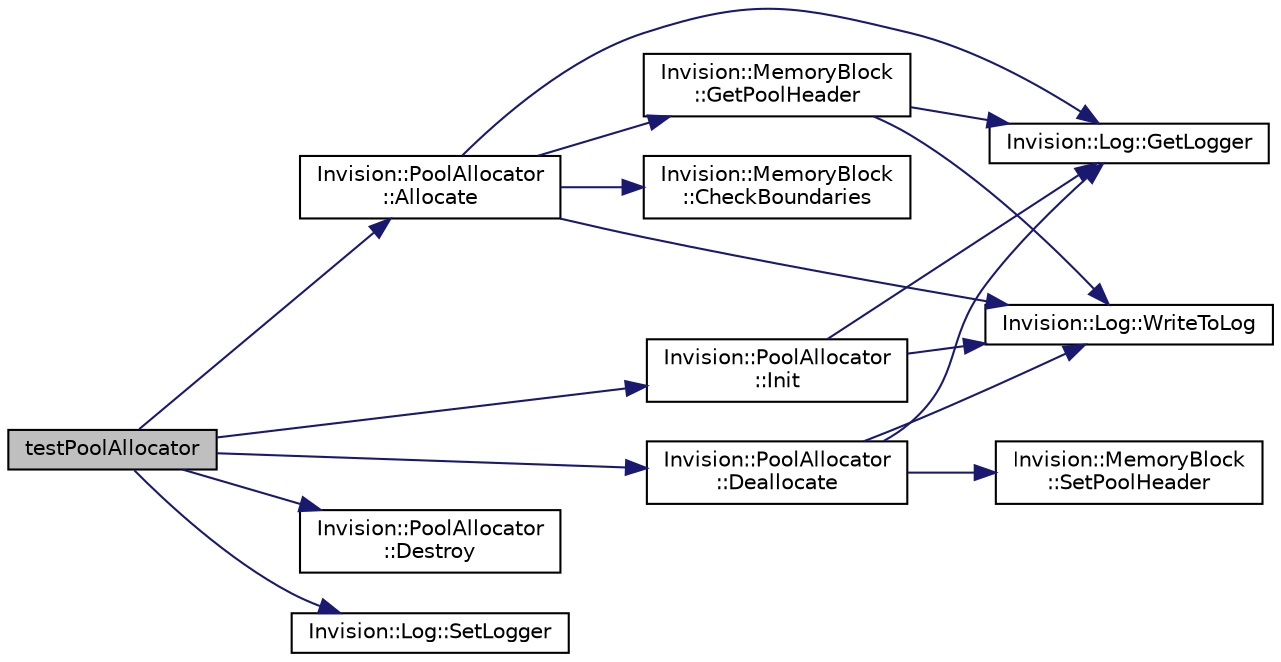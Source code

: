 digraph "testPoolAllocator"
{
 // LATEX_PDF_SIZE
  edge [fontname="Helvetica",fontsize="10",labelfontname="Helvetica",labelfontsize="10"];
  node [fontname="Helvetica",fontsize="10",shape=record];
  rankdir="LR";
  Node1 [label="testPoolAllocator",height=0.2,width=0.4,color="black", fillcolor="grey75", style="filled", fontcolor="black",tooltip=" "];
  Node1 -> Node2 [color="midnightblue",fontsize="10",style="solid",fontname="Helvetica"];
  Node2 [label="Invision::PoolAllocator\l::Allocate",height=0.2,width=0.4,color="black", fillcolor="white", style="filled",URL="$class_invision_1_1_pool_allocator.html#afd9c61395fa059715ddd36dbd7406335",tooltip=" "];
  Node2 -> Node3 [color="midnightblue",fontsize="10",style="solid",fontname="Helvetica"];
  Node3 [label="Invision::MemoryBlock\l::CheckBoundaries",height=0.2,width=0.4,color="black", fillcolor="white", style="filled",URL="$class_invision_1_1_memory_block.html#ac8493c0d1c62ce566e2028808940a9c9",tooltip=" "];
  Node2 -> Node4 [color="midnightblue",fontsize="10",style="solid",fontname="Helvetica"];
  Node4 [label="Invision::Log::GetLogger",height=0.2,width=0.4,color="black", fillcolor="white", style="filled",URL="$class_invision_1_1_log.html#a4405d17191a7b5036c84c21641dd51e3",tooltip=" "];
  Node2 -> Node5 [color="midnightblue",fontsize="10",style="solid",fontname="Helvetica"];
  Node5 [label="Invision::MemoryBlock\l::GetPoolHeader",height=0.2,width=0.4,color="black", fillcolor="white", style="filled",URL="$class_invision_1_1_memory_block.html#a755bdd11dba64be4cc6682d6d1774d7e",tooltip=" "];
  Node5 -> Node4 [color="midnightblue",fontsize="10",style="solid",fontname="Helvetica"];
  Node5 -> Node6 [color="midnightblue",fontsize="10",style="solid",fontname="Helvetica"];
  Node6 [label="Invision::Log::WriteToLog",height=0.2,width=0.4,color="black", fillcolor="white", style="filled",URL="$class_invision_1_1_log.html#a142b52ecc1cb3c14704eb54dc8de8619",tooltip=" "];
  Node2 -> Node6 [color="midnightblue",fontsize="10",style="solid",fontname="Helvetica"];
  Node1 -> Node7 [color="midnightblue",fontsize="10",style="solid",fontname="Helvetica"];
  Node7 [label="Invision::PoolAllocator\l::Deallocate",height=0.2,width=0.4,color="black", fillcolor="white", style="filled",URL="$class_invision_1_1_pool_allocator.html#a125aab7d417595865f4220dffb25ebaf",tooltip=" "];
  Node7 -> Node4 [color="midnightblue",fontsize="10",style="solid",fontname="Helvetica"];
  Node7 -> Node8 [color="midnightblue",fontsize="10",style="solid",fontname="Helvetica"];
  Node8 [label="Invision::MemoryBlock\l::SetPoolHeader",height=0.2,width=0.4,color="black", fillcolor="white", style="filled",URL="$class_invision_1_1_memory_block.html#acdd03d682edebf54e1b803a537d76ffe",tooltip=" "];
  Node7 -> Node6 [color="midnightblue",fontsize="10",style="solid",fontname="Helvetica"];
  Node1 -> Node9 [color="midnightblue",fontsize="10",style="solid",fontname="Helvetica"];
  Node9 [label="Invision::PoolAllocator\l::Destroy",height=0.2,width=0.4,color="black", fillcolor="white", style="filled",URL="$class_invision_1_1_pool_allocator.html#af1ba0ddda224a925b69b24f1dd144e9d",tooltip=" "];
  Node1 -> Node10 [color="midnightblue",fontsize="10",style="solid",fontname="Helvetica"];
  Node10 [label="Invision::PoolAllocator\l::Init",height=0.2,width=0.4,color="black", fillcolor="white", style="filled",URL="$class_invision_1_1_pool_allocator.html#af01f49771e696221ce97ed55bd5c0619",tooltip=" "];
  Node10 -> Node4 [color="midnightblue",fontsize="10",style="solid",fontname="Helvetica"];
  Node10 -> Node6 [color="midnightblue",fontsize="10",style="solid",fontname="Helvetica"];
  Node1 -> Node11 [color="midnightblue",fontsize="10",style="solid",fontname="Helvetica"];
  Node11 [label="Invision::Log::SetLogger",height=0.2,width=0.4,color="black", fillcolor="white", style="filled",URL="$class_invision_1_1_log.html#a5a0af210bd2d7385614ceea21e9b2512",tooltip=" "];
}
